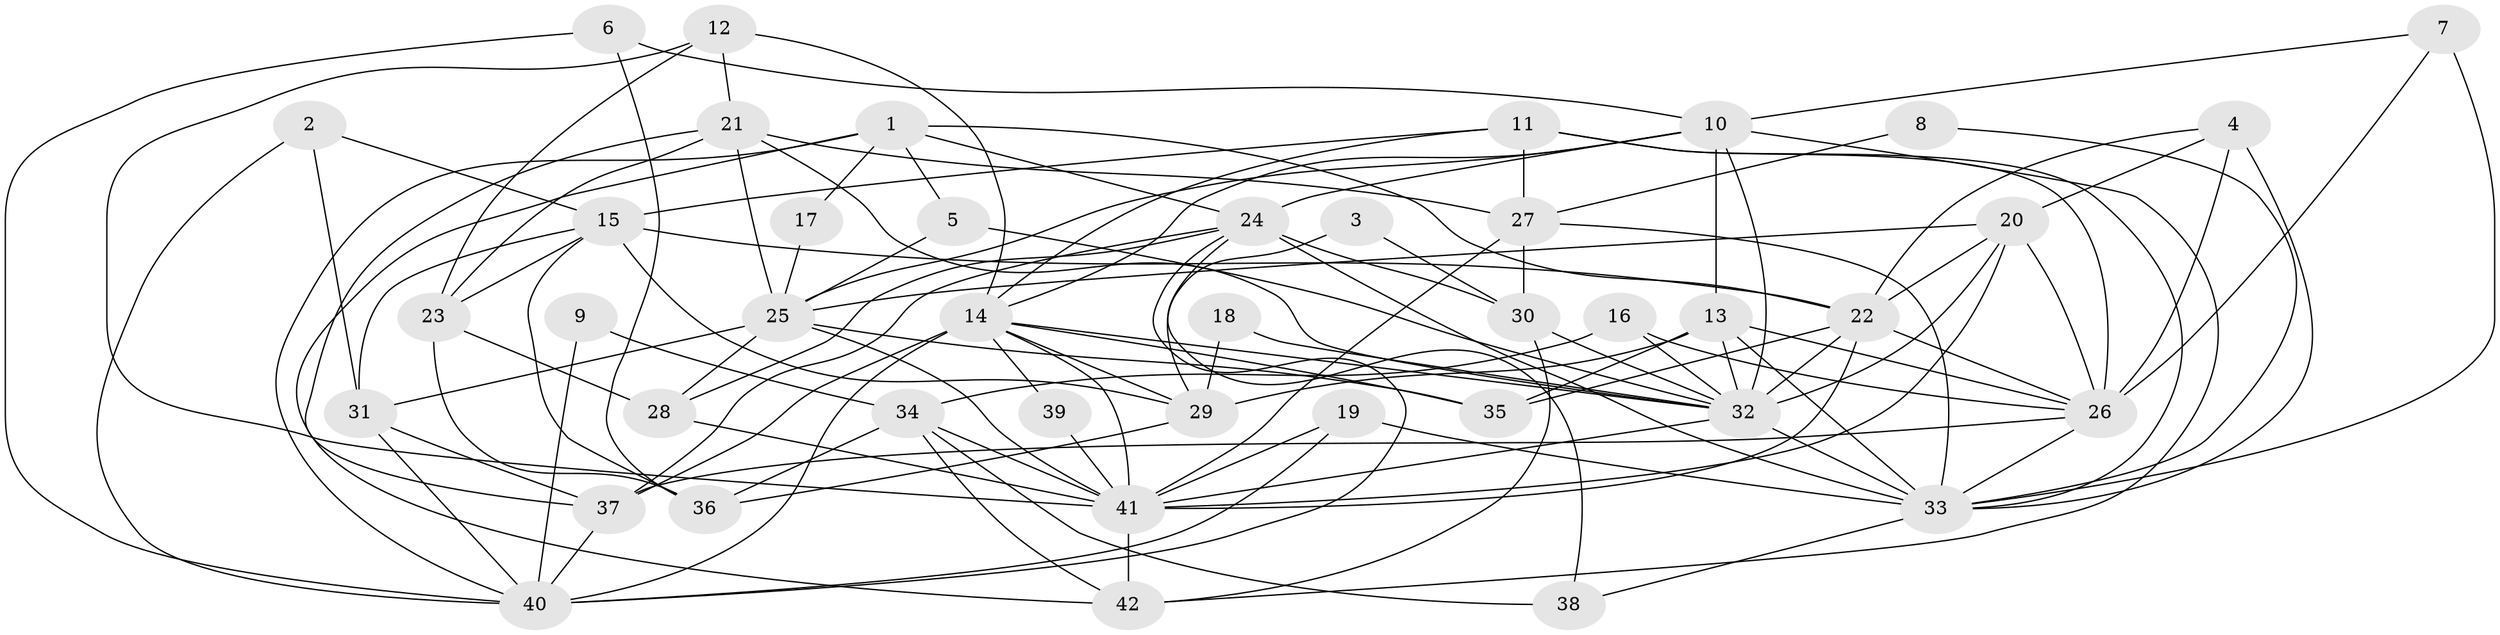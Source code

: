 // original degree distribution, {4: 0.23809523809523808, 5: 0.16666666666666666, 3: 0.2857142857142857, 7: 0.023809523809523808, 2: 0.14285714285714285, 6: 0.11904761904761904, 8: 0.023809523809523808}
// Generated by graph-tools (version 1.1) at 2025/50/03/09/25 03:50:12]
// undirected, 42 vertices, 115 edges
graph export_dot {
graph [start="1"]
  node [color=gray90,style=filled];
  1;
  2;
  3;
  4;
  5;
  6;
  7;
  8;
  9;
  10;
  11;
  12;
  13;
  14;
  15;
  16;
  17;
  18;
  19;
  20;
  21;
  22;
  23;
  24;
  25;
  26;
  27;
  28;
  29;
  30;
  31;
  32;
  33;
  34;
  35;
  36;
  37;
  38;
  39;
  40;
  41;
  42;
  1 -- 5 [weight=1.0];
  1 -- 17 [weight=1.0];
  1 -- 22 [weight=1.0];
  1 -- 24 [weight=1.0];
  1 -- 40 [weight=1.0];
  1 -- 42 [weight=1.0];
  2 -- 15 [weight=1.0];
  2 -- 31 [weight=1.0];
  2 -- 40 [weight=1.0];
  3 -- 29 [weight=1.0];
  3 -- 30 [weight=1.0];
  4 -- 20 [weight=1.0];
  4 -- 22 [weight=1.0];
  4 -- 26 [weight=1.0];
  4 -- 33 [weight=1.0];
  5 -- 25 [weight=1.0];
  5 -- 32 [weight=1.0];
  6 -- 10 [weight=1.0];
  6 -- 36 [weight=1.0];
  6 -- 40 [weight=1.0];
  7 -- 10 [weight=1.0];
  7 -- 26 [weight=1.0];
  7 -- 33 [weight=1.0];
  8 -- 27 [weight=1.0];
  8 -- 33 [weight=1.0];
  9 -- 34 [weight=1.0];
  9 -- 40 [weight=1.0];
  10 -- 13 [weight=1.0];
  10 -- 14 [weight=1.0];
  10 -- 24 [weight=1.0];
  10 -- 25 [weight=1.0];
  10 -- 32 [weight=2.0];
  10 -- 42 [weight=1.0];
  11 -- 14 [weight=1.0];
  11 -- 15 [weight=1.0];
  11 -- 26 [weight=1.0];
  11 -- 27 [weight=1.0];
  11 -- 33 [weight=1.0];
  12 -- 14 [weight=1.0];
  12 -- 21 [weight=1.0];
  12 -- 23 [weight=1.0];
  12 -- 41 [weight=1.0];
  13 -- 26 [weight=1.0];
  13 -- 29 [weight=1.0];
  13 -- 32 [weight=1.0];
  13 -- 33 [weight=1.0];
  13 -- 35 [weight=1.0];
  14 -- 29 [weight=1.0];
  14 -- 32 [weight=1.0];
  14 -- 35 [weight=1.0];
  14 -- 37 [weight=1.0];
  14 -- 39 [weight=1.0];
  14 -- 40 [weight=1.0];
  14 -- 41 [weight=1.0];
  15 -- 22 [weight=1.0];
  15 -- 23 [weight=1.0];
  15 -- 29 [weight=2.0];
  15 -- 31 [weight=1.0];
  15 -- 36 [weight=1.0];
  16 -- 26 [weight=1.0];
  16 -- 32 [weight=1.0];
  16 -- 34 [weight=2.0];
  17 -- 25 [weight=1.0];
  18 -- 29 [weight=1.0];
  18 -- 32 [weight=1.0];
  19 -- 33 [weight=1.0];
  19 -- 40 [weight=1.0];
  19 -- 41 [weight=1.0];
  20 -- 22 [weight=1.0];
  20 -- 25 [weight=1.0];
  20 -- 26 [weight=1.0];
  20 -- 32 [weight=1.0];
  20 -- 41 [weight=1.0];
  21 -- 23 [weight=1.0];
  21 -- 25 [weight=1.0];
  21 -- 27 [weight=1.0];
  21 -- 32 [weight=1.0];
  21 -- 37 [weight=1.0];
  22 -- 26 [weight=1.0];
  22 -- 32 [weight=2.0];
  22 -- 35 [weight=1.0];
  22 -- 41 [weight=1.0];
  23 -- 28 [weight=1.0];
  23 -- 36 [weight=1.0];
  24 -- 28 [weight=1.0];
  24 -- 30 [weight=1.0];
  24 -- 33 [weight=1.0];
  24 -- 37 [weight=1.0];
  24 -- 38 [weight=1.0];
  24 -- 40 [weight=1.0];
  25 -- 28 [weight=1.0];
  25 -- 31 [weight=1.0];
  25 -- 35 [weight=1.0];
  25 -- 41 [weight=1.0];
  26 -- 33 [weight=1.0];
  26 -- 37 [weight=1.0];
  27 -- 30 [weight=1.0];
  27 -- 33 [weight=1.0];
  27 -- 41 [weight=1.0];
  28 -- 41 [weight=1.0];
  29 -- 36 [weight=1.0];
  30 -- 32 [weight=1.0];
  30 -- 42 [weight=1.0];
  31 -- 37 [weight=1.0];
  31 -- 40 [weight=1.0];
  32 -- 33 [weight=1.0];
  32 -- 41 [weight=1.0];
  33 -- 38 [weight=1.0];
  34 -- 36 [weight=1.0];
  34 -- 38 [weight=1.0];
  34 -- 41 [weight=1.0];
  34 -- 42 [weight=1.0];
  37 -- 40 [weight=1.0];
  39 -- 41 [weight=1.0];
  41 -- 42 [weight=1.0];
}
